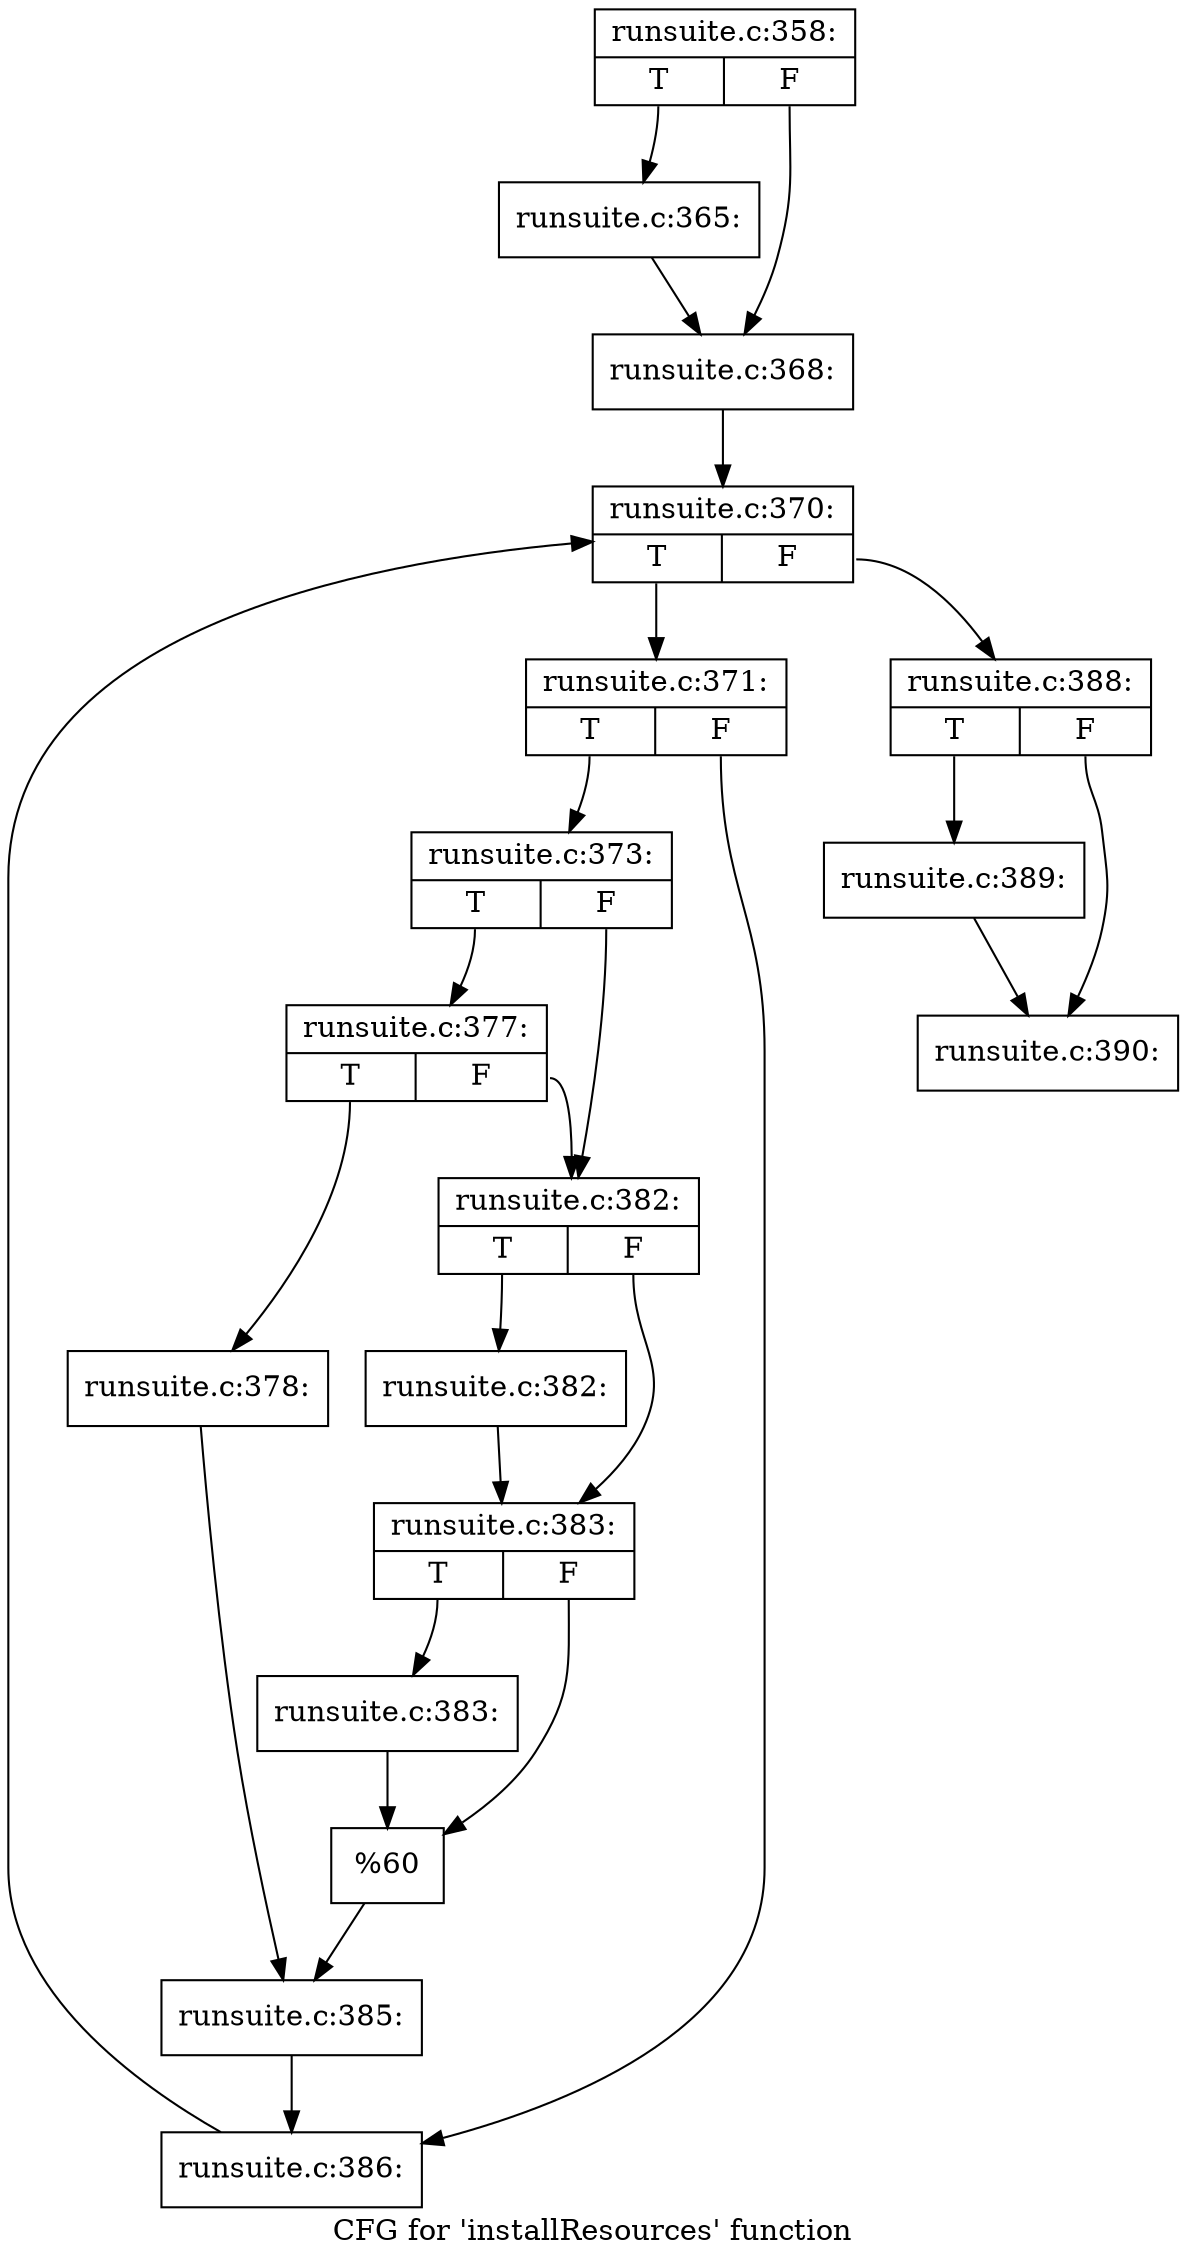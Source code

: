 digraph "CFG for 'installResources' function" {
	label="CFG for 'installResources' function";

	Node0x5742080 [shape=record,label="{runsuite.c:358:|{<s0>T|<s1>F}}"];
	Node0x5742080:s0 -> Node0x5743c30;
	Node0x5742080:s1 -> Node0x5743c80;
	Node0x5743c30 [shape=record,label="{runsuite.c:365:}"];
	Node0x5743c30 -> Node0x5743c80;
	Node0x5743c80 [shape=record,label="{runsuite.c:368:}"];
	Node0x5743c80 -> Node0x57446f0;
	Node0x57446f0 [shape=record,label="{runsuite.c:370:|{<s0>T|<s1>F}}"];
	Node0x57446f0:s0 -> Node0x5744ae0;
	Node0x57446f0:s1 -> Node0x5744910;
	Node0x5744ae0 [shape=record,label="{runsuite.c:371:|{<s0>T|<s1>F}}"];
	Node0x5744ae0:s0 -> Node0x5744e30;
	Node0x5744ae0:s1 -> Node0x5744e80;
	Node0x5744e30 [shape=record,label="{runsuite.c:373:|{<s0>T|<s1>F}}"];
	Node0x5744e30:s0 -> Node0x5745e50;
	Node0x5744e30:s1 -> Node0x5745e00;
	Node0x5745e50 [shape=record,label="{runsuite.c:377:|{<s0>T|<s1>F}}"];
	Node0x5745e50:s0 -> Node0x5745d60;
	Node0x5745e50:s1 -> Node0x5745e00;
	Node0x5745d60 [shape=record,label="{runsuite.c:378:}"];
	Node0x5745d60 -> Node0x5745db0;
	Node0x5745e00 [shape=record,label="{runsuite.c:382:|{<s0>T|<s1>F}}"];
	Node0x5745e00:s0 -> Node0x5747090;
	Node0x5745e00:s1 -> Node0x57474f0;
	Node0x5747090 [shape=record,label="{runsuite.c:382:}"];
	Node0x5747090 -> Node0x57474f0;
	Node0x57474f0 [shape=record,label="{runsuite.c:383:|{<s0>T|<s1>F}}"];
	Node0x57474f0:s0 -> Node0x57477e0;
	Node0x57474f0:s1 -> Node0x5747830;
	Node0x57477e0 [shape=record,label="{runsuite.c:383:}"];
	Node0x57477e0 -> Node0x5747830;
	Node0x5747830 [shape=record,label="{%60}"];
	Node0x5747830 -> Node0x5745db0;
	Node0x5745db0 [shape=record,label="{runsuite.c:385:}"];
	Node0x5745db0 -> Node0x5744e80;
	Node0x5744e80 [shape=record,label="{runsuite.c:386:}"];
	Node0x5744e80 -> Node0x57446f0;
	Node0x5744910 [shape=record,label="{runsuite.c:388:|{<s0>T|<s1>F}}"];
	Node0x5744910:s0 -> Node0x5748300;
	Node0x5744910:s1 -> Node0x5748350;
	Node0x5748300 [shape=record,label="{runsuite.c:389:}"];
	Node0x5748300 -> Node0x5748350;
	Node0x5748350 [shape=record,label="{runsuite.c:390:}"];
}
